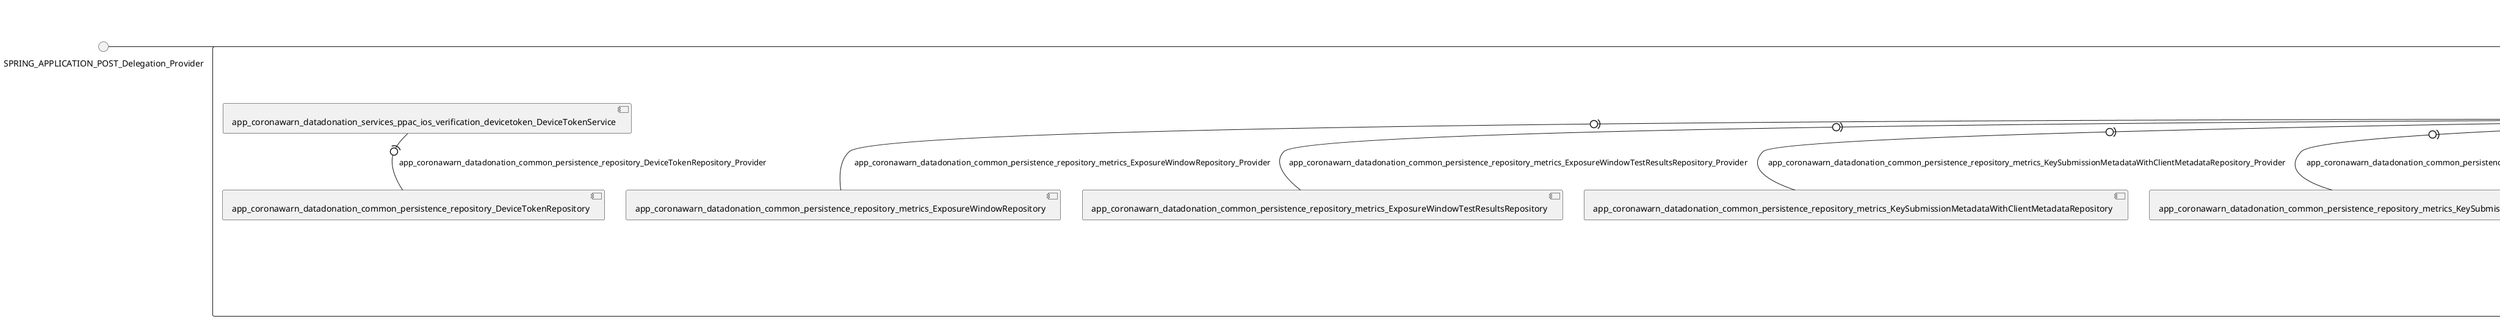 @startuml
skinparam fixCircleLabelOverlapping true
skinparam componentStyle uml2
() SPRING_APPLICATION_POST_Delegation_Provider
() SPRING_APPLICATION_dat_POST_2_Delegation_Provider
() SPRING_APPLICATION_dat_POST_Delegation_Provider
() SPRING_APPLICATION_delete_DELETE_Delegation_Provider
() SPRING_APPLICATION_els_POST_2_Delegation_Provider
() SPRING_APPLICATION_els_POST_3_Delegation_Provider
() SPRING_APPLICATION_els_POST_Delegation_Provider
() SPRING_APPLICATION_gen_els_GET_Delegation_Provider
() SPRING_APPLICATION_gen_otp_GET_Delegation_Provider
() SPRING_APPLICATION_gen_srs_GET_Delegation_Provider
() SPRING_APPLICATION_otp_POST_2_Delegation_Provider
() SPRING_APPLICATION_otp_POST_3_Delegation_Provider
() SPRING_APPLICATION_otp_POST_Delegation_Provider
() SPRING_APPLICATION_srs_POST_2_Delegation_Provider
() SPRING_APPLICATION_srs_POST_3_Delegation_Provider
() SPRING_APPLICATION_srs_POST_Delegation_Provider
rectangle System {
[app_coronawarn_datadonation_common_persistence_repository_AndroidIdRepository] [[corona-warn-app-cwa-ppa-server.repository#_4VFC4iM2Ee-WA8P6gP0low]]
[app_coronawarn_datadonation_common_persistence_repository_DeviceTokenRepository] [[corona-warn-app-cwa-ppa-server.repository#_4VFC4iM2Ee-WA8P6gP0low]]
[app_coronawarn_datadonation_common_persistence_repository_metrics_ClientMetadataRepository] [[corona-warn-app-cwa-ppa-server.repository#_4VFC4iM2Ee-WA8P6gP0low]]
[app_coronawarn_datadonation_common_persistence_repository_metrics_ExposureRiskMetadataRepository] [[corona-warn-app-cwa-ppa-server.repository#_4VFC4iM2Ee-WA8P6gP0low]]
[app_coronawarn_datadonation_common_persistence_repository_metrics_ExposureWindowRepository] [[corona-warn-app-cwa-ppa-server.repository#_4VFC4iM2Ee-WA8P6gP0low]]
[app_coronawarn_datadonation_common_persistence_repository_metrics_ExposureWindowTestResultsRepository] [[corona-warn-app-cwa-ppa-server.repository#_4VFC4iM2Ee-WA8P6gP0low]]
[app_coronawarn_datadonation_common_persistence_repository_metrics_KeySubmissionMetadataWithClientMetadataRepository] [[corona-warn-app-cwa-ppa-server.repository#_4VFC4iM2Ee-WA8P6gP0low]]
[app_coronawarn_datadonation_common_persistence_repository_metrics_KeySubmissionMetadataWithUserMetadataRepository] [[corona-warn-app-cwa-ppa-server.repository#_4VFC4iM2Ee-WA8P6gP0low]]
[app_coronawarn_datadonation_common_persistence_repository_metrics_SummarizedExposureWindowsWithUserMetadataRepository] [[corona-warn-app-cwa-ppa-server.repository#_4VFC4iM2Ee-WA8P6gP0low]]
[app_coronawarn_datadonation_common_persistence_repository_metrics_TestResultMetadataRepository] [[corona-warn-app-cwa-ppa-server.repository#_4VFC4iM2Ee-WA8P6gP0low]]
[app_coronawarn_datadonation_common_persistence_repository_metrics_UserMetadataRepository] [[corona-warn-app-cwa-ppa-server.repository#_4VFC4iM2Ee-WA8P6gP0low]]
[app_coronawarn_datadonation_common_persistence_repository_ppac_android_SaltRepository] [[corona-warn-app-cwa-ppa-server.repository#_4VFC4iM2Ee-WA8P6gP0low]]
[app_coronawarn_datadonation_common_persistence_service_AndroidIdService] [[corona-warn-app-cwa-ppa-server.repository#_4VFC4iM2Ee-WA8P6gP0low]]
[app_coronawarn_datadonation_common_persistence_service_ElsOtpService] [[corona-warn-app-cwa-ppa-server.repository#_4VFC4iM2Ee-WA8P6gP0low]]
[app_coronawarn_datadonation_common_persistence_service_OtpService] [[corona-warn-app-cwa-ppa-server.repository#_4VFC4iM2Ee-WA8P6gP0low]]
[app_coronawarn_datadonation_common_persistence_service_PpaDataService] [[corona-warn-app-cwa-ppa-server.repository#_4VFC4iM2Ee-WA8P6gP0low]]
[app_coronawarn_datadonation_common_persistence_service_SaltService] [[corona-warn-app-cwa-ppa-server.repository#_4VFC4iM2Ee-WA8P6gP0low]]
[app_coronawarn_datadonation_common_persistence_service_SrsOtpService] [[corona-warn-app-cwa-ppa-server.repository#_4VFC4iM2Ee-WA8P6gP0low]]
[app_coronawarn_datadonation_services_edus_otp_GenerateOtpController] [[corona-warn-app-cwa-ppa-server.repository#_4VFC4iM2Ee-WA8P6gP0low]]
[app_coronawarn_datadonation_services_edus_otp_OtpController] [[corona-warn-app-cwa-ppa-server.repository#_4VFC4iM2Ee-WA8P6gP0low]]
[app_coronawarn_datadonation_services_els_otp_ElsOtpController] [[corona-warn-app-cwa-ppa-server.repository#_4VFC4iM2Ee-WA8P6gP0low]]
[app_coronawarn_datadonation_services_els_otp_GenerateElsOtpController] [[corona-warn-app-cwa-ppa-server.repository#_4VFC4iM2Ee-WA8P6gP0low]]
[app_coronawarn_datadonation_services_ppac_android_attestation_DeviceAttestationVerifier] [[corona-warn-app-cwa-ppa-server.repository#_4VFC4iM2Ee-WA8P6gP0low]]
[app_coronawarn_datadonation_services_ppac_android_attestation_ProdAndroidIdVerificationStrategy] [[corona-warn-app-cwa-ppa-server.repository#_4VFC4iM2Ee-WA8P6gP0low]]
[app_coronawarn_datadonation_services_ppac_android_attestation_ProdSrsRateLimitVerificationStrategy] [[corona-warn-app-cwa-ppa-server.repository#_4VFC4iM2Ee-WA8P6gP0low]]
[app_coronawarn_datadonation_services_ppac_android_attestation_TestSrsRateLimitVerificationStrategy] [[corona-warn-app-cwa-ppa-server.repository#_4VFC4iM2Ee-WA8P6gP0low]]
[app_coronawarn_datadonation_services_ppac_android_controller_AndroidController] [[corona-warn-app-cwa-ppa-server.repository#_4VFC4iM2Ee-WA8P6gP0low]]
[app_coronawarn_datadonation_services_ppac_android_controller_DeleteSaltController] [[corona-warn-app-cwa-ppa-server.repository#_4VFC4iM2Ee-WA8P6gP0low]]
[app_coronawarn_datadonation_services_ppac_android_controller_PpaDataRequestAndroidConverter] [[corona-warn-app-cwa-ppa-server.repository#_4VFC4iM2Ee-WA8P6gP0low]]
[app_coronawarn_datadonation_services_ppac_android_controller_validation_PpaDataRequestAndroidValidator] [[corona-warn-app-cwa-ppa-server.repository#_4VFC4iM2Ee-WA8P6gP0low]]
[app_coronawarn_datadonation_services_ppac_commons_FakeRequestController] [[corona-warn-app-cwa-ppa-server.repository#_4VFC4iM2Ee-WA8P6gP0low]]
[app_coronawarn_datadonation_services_ppac_ios_controller_IosController] [[corona-warn-app-cwa-ppa-server.repository#_4VFC4iM2Ee-WA8P6gP0low]]
[app_coronawarn_datadonation_services_ppac_ios_controller_PpaDataRequestIosConverter] [[corona-warn-app-cwa-ppa-server.repository#_4VFC4iM2Ee-WA8P6gP0low]]
[app_coronawarn_datadonation_services_ppac_ios_verification_PpacProcessor] [[corona-warn-app-cwa-ppa-server.repository#_4VFC4iM2Ee-WA8P6gP0low]]
[app_coronawarn_datadonation_services_ppac_ios_verification_devicetoken_DeviceTokenService] [[corona-warn-app-cwa-ppa-server.repository#_4VFC4iM2Ee-WA8P6gP0low]]
[app_coronawarn_datadonation_services_ppac_otp_GenerateSrsOtpController] [[corona-warn-app-cwa-ppa-server.repository#_4VFC4iM2Ee-WA8P6gP0low]]
[app_coronawarn_datadonation_services_srs_otp_SrsOtpController] [[corona-warn-app-cwa-ppa-server.repository#_4VFC4iM2Ee-WA8P6gP0low]]
port SPRING_APPLICATION_POST_Provider
SPRING_APPLICATION_POST_Delegation_Provider - SPRING_APPLICATION_POST_Provider
SPRING_APPLICATION_POST_Provider - [app_coronawarn_datadonation_services_ppac_commons_FakeRequestController]
port SPRING_APPLICATION_dat_POST_2_Provider
SPRING_APPLICATION_dat_POST_2_Delegation_Provider - SPRING_APPLICATION_dat_POST_2_Provider
SPRING_APPLICATION_dat_POST_2_Provider - [app_coronawarn_datadonation_services_ppac_ios_controller_IosController]
port SPRING_APPLICATION_dat_POST_Provider
SPRING_APPLICATION_dat_POST_Delegation_Provider - SPRING_APPLICATION_dat_POST_Provider
SPRING_APPLICATION_dat_POST_Provider - [app_coronawarn_datadonation_services_ppac_android_controller_AndroidController]
port SPRING_APPLICATION_delete_DELETE_Provider
SPRING_APPLICATION_delete_DELETE_Delegation_Provider - SPRING_APPLICATION_delete_DELETE_Provider
SPRING_APPLICATION_delete_DELETE_Provider - [app_coronawarn_datadonation_services_ppac_android_controller_DeleteSaltController]
port SPRING_APPLICATION_els_POST_2_Provider
SPRING_APPLICATION_els_POST_2_Delegation_Provider - SPRING_APPLICATION_els_POST_2_Provider
SPRING_APPLICATION_els_POST_2_Provider - [app_coronawarn_datadonation_services_ppac_ios_controller_IosController]
port SPRING_APPLICATION_els_POST_3_Provider
SPRING_APPLICATION_els_POST_3_Delegation_Provider - SPRING_APPLICATION_els_POST_3_Provider
SPRING_APPLICATION_els_POST_3_Provider - [app_coronawarn_datadonation_services_ppac_android_controller_AndroidController]
port SPRING_APPLICATION_els_POST_Provider
SPRING_APPLICATION_els_POST_Delegation_Provider - SPRING_APPLICATION_els_POST_Provider
SPRING_APPLICATION_els_POST_Provider - [app_coronawarn_datadonation_services_els_otp_ElsOtpController]
port SPRING_APPLICATION_gen_els_GET_Provider
SPRING_APPLICATION_gen_els_GET_Delegation_Provider - SPRING_APPLICATION_gen_els_GET_Provider
SPRING_APPLICATION_gen_els_GET_Provider - [app_coronawarn_datadonation_services_els_otp_GenerateElsOtpController]
port SPRING_APPLICATION_gen_otp_GET_Provider
SPRING_APPLICATION_gen_otp_GET_Delegation_Provider - SPRING_APPLICATION_gen_otp_GET_Provider
SPRING_APPLICATION_gen_otp_GET_Provider - [app_coronawarn_datadonation_services_edus_otp_GenerateOtpController]
port SPRING_APPLICATION_gen_srs_GET_Provider
SPRING_APPLICATION_gen_srs_GET_Delegation_Provider - SPRING_APPLICATION_gen_srs_GET_Provider
SPRING_APPLICATION_gen_srs_GET_Provider - [app_coronawarn_datadonation_services_ppac_otp_GenerateSrsOtpController]
port SPRING_APPLICATION_otp_POST_2_Provider
SPRING_APPLICATION_otp_POST_2_Delegation_Provider - SPRING_APPLICATION_otp_POST_2_Provider
SPRING_APPLICATION_otp_POST_2_Provider - [app_coronawarn_datadonation_services_ppac_android_controller_AndroidController]
port SPRING_APPLICATION_otp_POST_3_Provider
SPRING_APPLICATION_otp_POST_3_Delegation_Provider - SPRING_APPLICATION_otp_POST_3_Provider
SPRING_APPLICATION_otp_POST_3_Provider - [app_coronawarn_datadonation_services_edus_otp_OtpController]
port SPRING_APPLICATION_otp_POST_Provider
SPRING_APPLICATION_otp_POST_Delegation_Provider - SPRING_APPLICATION_otp_POST_Provider
SPRING_APPLICATION_otp_POST_Provider - [app_coronawarn_datadonation_services_ppac_ios_controller_IosController]
port SPRING_APPLICATION_srs_POST_2_Provider
SPRING_APPLICATION_srs_POST_2_Delegation_Provider - SPRING_APPLICATION_srs_POST_2_Provider
SPRING_APPLICATION_srs_POST_2_Provider - [app_coronawarn_datadonation_services_ppac_android_controller_AndroidController]
port SPRING_APPLICATION_srs_POST_3_Provider
SPRING_APPLICATION_srs_POST_3_Delegation_Provider - SPRING_APPLICATION_srs_POST_3_Provider
SPRING_APPLICATION_srs_POST_3_Provider - [app_coronawarn_datadonation_services_ppac_ios_controller_IosController]
port SPRING_APPLICATION_srs_POST_Provider
SPRING_APPLICATION_srs_POST_Delegation_Provider - SPRING_APPLICATION_srs_POST_Provider
SPRING_APPLICATION_srs_POST_Provider - [app_coronawarn_datadonation_services_srs_otp_SrsOtpController]
[app_coronawarn_datadonation_common_persistence_service_AndroidIdService] -(0- [app_coronawarn_datadonation_common_persistence_repository_AndroidIdRepository] : app_coronawarn_datadonation_common_persistence_repository_AndroidIdRepository_Provider
[app_coronawarn_datadonation_services_ppac_ios_verification_devicetoken_DeviceTokenService] -(0- [app_coronawarn_datadonation_common_persistence_repository_DeviceTokenRepository] : app_coronawarn_datadonation_common_persistence_repository_DeviceTokenRepository_Provider
[app_coronawarn_datadonation_common_persistence_service_PpaDataService] -(0- [app_coronawarn_datadonation_common_persistence_repository_metrics_ClientMetadataRepository] : app_coronawarn_datadonation_common_persistence_repository_metrics_ClientMetadataRepository_Provider
[app_coronawarn_datadonation_common_persistence_service_PpaDataService] -(0- [app_coronawarn_datadonation_common_persistence_repository_metrics_ExposureRiskMetadataRepository] : app_coronawarn_datadonation_common_persistence_repository_metrics_ExposureRiskMetadataRepository_Provider
[app_coronawarn_datadonation_common_persistence_service_PpaDataService] -(0- [app_coronawarn_datadonation_common_persistence_repository_metrics_ExposureWindowRepository] : app_coronawarn_datadonation_common_persistence_repository_metrics_ExposureWindowRepository_Provider
[app_coronawarn_datadonation_common_persistence_service_PpaDataService] -(0- [app_coronawarn_datadonation_common_persistence_repository_metrics_ExposureWindowTestResultsRepository] : app_coronawarn_datadonation_common_persistence_repository_metrics_ExposureWindowTestResultsRepository_Provider
[app_coronawarn_datadonation_common_persistence_service_PpaDataService] -(0- [app_coronawarn_datadonation_common_persistence_repository_metrics_KeySubmissionMetadataWithClientMetadataRepository] : app_coronawarn_datadonation_common_persistence_repository_metrics_KeySubmissionMetadataWithClientMetadataRepository_Provider
[app_coronawarn_datadonation_common_persistence_service_PpaDataService] -(0- [app_coronawarn_datadonation_common_persistence_repository_metrics_KeySubmissionMetadataWithUserMetadataRepository] : app_coronawarn_datadonation_common_persistence_repository_metrics_KeySubmissionMetadataWithUserMetadataRepository_Provider
[app_coronawarn_datadonation_common_persistence_service_PpaDataService] -(0- [app_coronawarn_datadonation_common_persistence_repository_metrics_SummarizedExposureWindowsWithUserMetadataRepository] : app_coronawarn_datadonation_common_persistence_repository_metrics_SummarizedExposureWindowsWithUserMetadataRepository_Provider
[app_coronawarn_datadonation_common_persistence_service_PpaDataService] -(0- [app_coronawarn_datadonation_common_persistence_repository_metrics_TestResultMetadataRepository] : app_coronawarn_datadonation_common_persistence_repository_metrics_TestResultMetadataRepository_Provider
[app_coronawarn_datadonation_common_persistence_service_PpaDataService] -(0- [app_coronawarn_datadonation_common_persistence_repository_metrics_UserMetadataRepository] : app_coronawarn_datadonation_common_persistence_repository_metrics_UserMetadataRepository_Provider
[app_coronawarn_datadonation_common_persistence_service_SaltService] -(0- [app_coronawarn_datadonation_common_persistence_repository_ppac_android_SaltRepository] : app_coronawarn_datadonation_common_persistence_repository_ppac_android_SaltRepository_Provider
[app_coronawarn_datadonation_services_ppac_android_controller_AndroidController] -(0- [app_coronawarn_datadonation_common_persistence_service_AndroidIdService] : app_coronawarn_datadonation_common_persistence_service_AndroidIdService_Provider
[app_coronawarn_datadonation_services_els_otp_GenerateElsOtpController] -(0- [app_coronawarn_datadonation_common_persistence_service_ElsOtpService] : app_coronawarn_datadonation_common_persistence_service_ElsOtpService_Provider
[app_coronawarn_datadonation_services_edus_otp_GenerateOtpController] -(0- [app_coronawarn_datadonation_common_persistence_service_OtpService] : app_coronawarn_datadonation_common_persistence_service_OtpService_Provider
[app_coronawarn_datadonation_services_ppac_android_controller_DeleteSaltController] -(0- [app_coronawarn_datadonation_common_persistence_service_SaltService] : app_coronawarn_datadonation_common_persistence_service_SaltService_Provider
[app_coronawarn_datadonation_services_ppac_otp_GenerateSrsOtpController] -(0- [app_coronawarn_datadonation_common_persistence_service_SrsOtpService] : app_coronawarn_datadonation_common_persistence_service_SrsOtpService_Provider
[app_coronawarn_datadonation_services_ppac_android_controller_AndroidController] -(0- [app_coronawarn_datadonation_services_ppac_android_attestation_ProdAndroidIdVerificationStrategy] : app_coronawarn_datadonation_services_ppac_android_attestation_AndroidIdVerificationStrategy_Provider
[app_coronawarn_datadonation_services_ppac_android_controller_AndroidController] -(0- [app_coronawarn_datadonation_services_ppac_android_attestation_DeviceAttestationVerifier] : app_coronawarn_datadonation_services_ppac_android_attestation_DeviceAttestationVerifier_Provider
[app_coronawarn_datadonation_services_ppac_android_controller_AndroidController] -(0- [app_coronawarn_datadonation_services_ppac_android_attestation_TestSrsRateLimitVerificationStrategy] : app_coronawarn_datadonation_services_ppac_android_attestation_SrsRateLimitVerificationStrategy_Provider
[app_coronawarn_datadonation_services_ppac_android_controller_AndroidController] -(0- [app_coronawarn_datadonation_services_ppac_android_attestation_ProdSrsRateLimitVerificationStrategy] : app_coronawarn_datadonation_services_ppac_android_attestation_SrsRateLimitVerificationStrategy_Provider
[app_coronawarn_datadonation_services_ppac_android_controller_AndroidController] -(0- [app_coronawarn_datadonation_services_ppac_android_controller_PpaDataRequestAndroidConverter] : app_coronawarn_datadonation_services_ppac_android_controller_PpaDataRequestAndroidConverter_Provider
[app_coronawarn_datadonation_services_ppac_android_controller_AndroidController] -(0- [app_coronawarn_datadonation_services_ppac_android_controller_validation_PpaDataRequestAndroidValidator] : app_coronawarn_datadonation_services_ppac_android_controller_validation_PpaDataRequestAndroidValidator_Provider
[app_coronawarn_datadonation_services_ppac_ios_controller_IosController] -(0- [app_coronawarn_datadonation_services_ppac_ios_controller_PpaDataRequestIosConverter] : app_coronawarn_datadonation_services_ppac_ios_controller_PpaDataRequestIosConverter_Provider
[app_coronawarn_datadonation_services_ppac_ios_controller_IosController] -(0- [app_coronawarn_datadonation_services_ppac_ios_verification_PpacProcessor] : app_coronawarn_datadonation_services_ppac_ios_verification_PpacProcessor_Provider
}

@enduml

